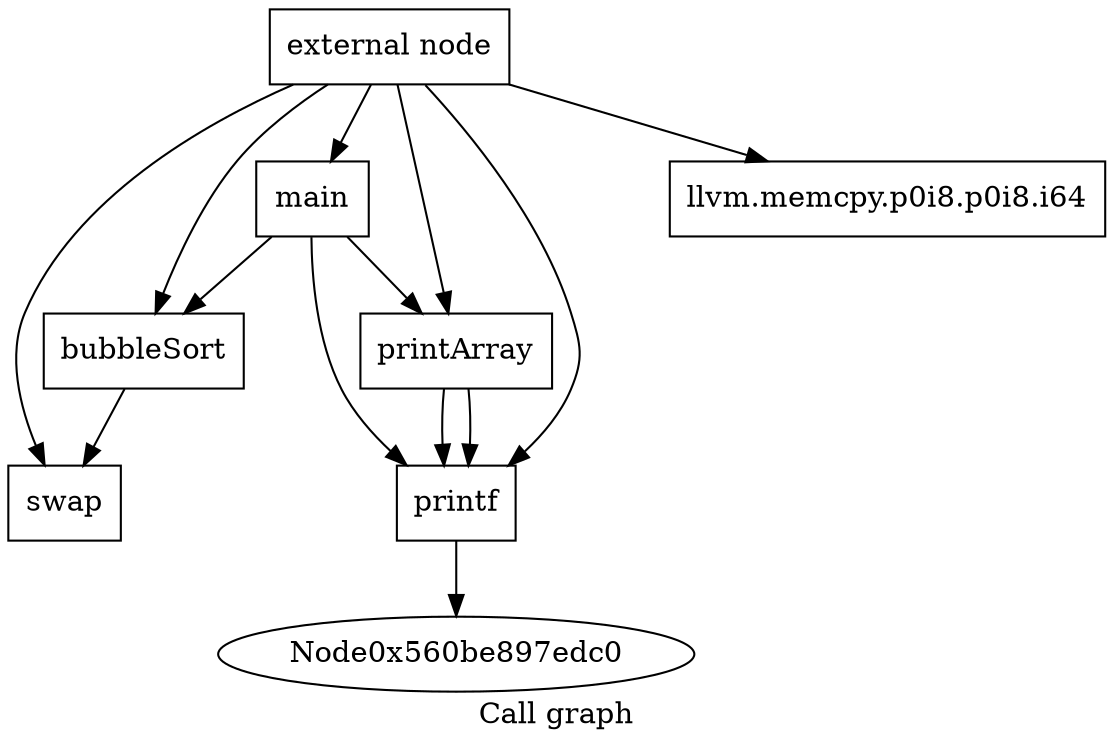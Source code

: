 digraph "Call graph" {
	label="Call graph";

	Node0x560be897ed90 [shape=record,label="{external node}"];
	Node0x560be897ed90 -> Node0x560be897ee30;
	Node0x560be897ed90 -> Node0x560be897eed0;
	Node0x560be897ed90 -> Node0x560be897ef40;
	Node0x560be897ed90 -> Node0x560be897ef70;
	Node0x560be897ed90 -> Node0x560be898f550;
	Node0x560be897ed90 -> Node0x560be898f580;
	Node0x560be897ee30 [shape=record,label="{swap}"];
	Node0x560be897eed0 [shape=record,label="{bubbleSort}"];
	Node0x560be897eed0 -> Node0x560be897ee30;
	Node0x560be897ef40 [shape=record,label="{printArray}"];
	Node0x560be897ef40 -> Node0x560be897ef70;
	Node0x560be897ef40 -> Node0x560be897ef70;
	Node0x560be897ef70 [shape=record,label="{printf}"];
	Node0x560be897ef70 -> Node0x560be897edc0;
	Node0x560be898f550 [shape=record,label="{main}"];
	Node0x560be898f550 -> Node0x560be897eed0;
	Node0x560be898f550 -> Node0x560be897ef70;
	Node0x560be898f550 -> Node0x560be897ef40;
	Node0x560be898f580 [shape=record,label="{llvm.memcpy.p0i8.p0i8.i64}"];
}
